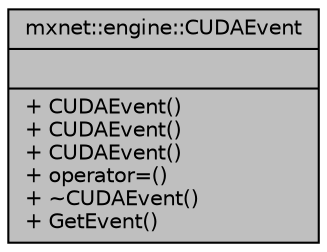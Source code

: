 digraph "mxnet::engine::CUDAEvent"
{
 // LATEX_PDF_SIZE
  edge [fontname="Helvetica",fontsize="10",labelfontname="Helvetica",labelfontsize="10"];
  node [fontname="Helvetica",fontsize="10",shape=record];
  Node1 [label="{mxnet::engine::CUDAEvent\n||+ CUDAEvent()\l+ CUDAEvent()\l+ CUDAEvent()\l+ operator=()\l+ ~CUDAEvent()\l+ GetEvent()\l}",height=0.2,width=0.4,color="black", fillcolor="grey75", style="filled", fontcolor="black",tooltip=" "];
}
